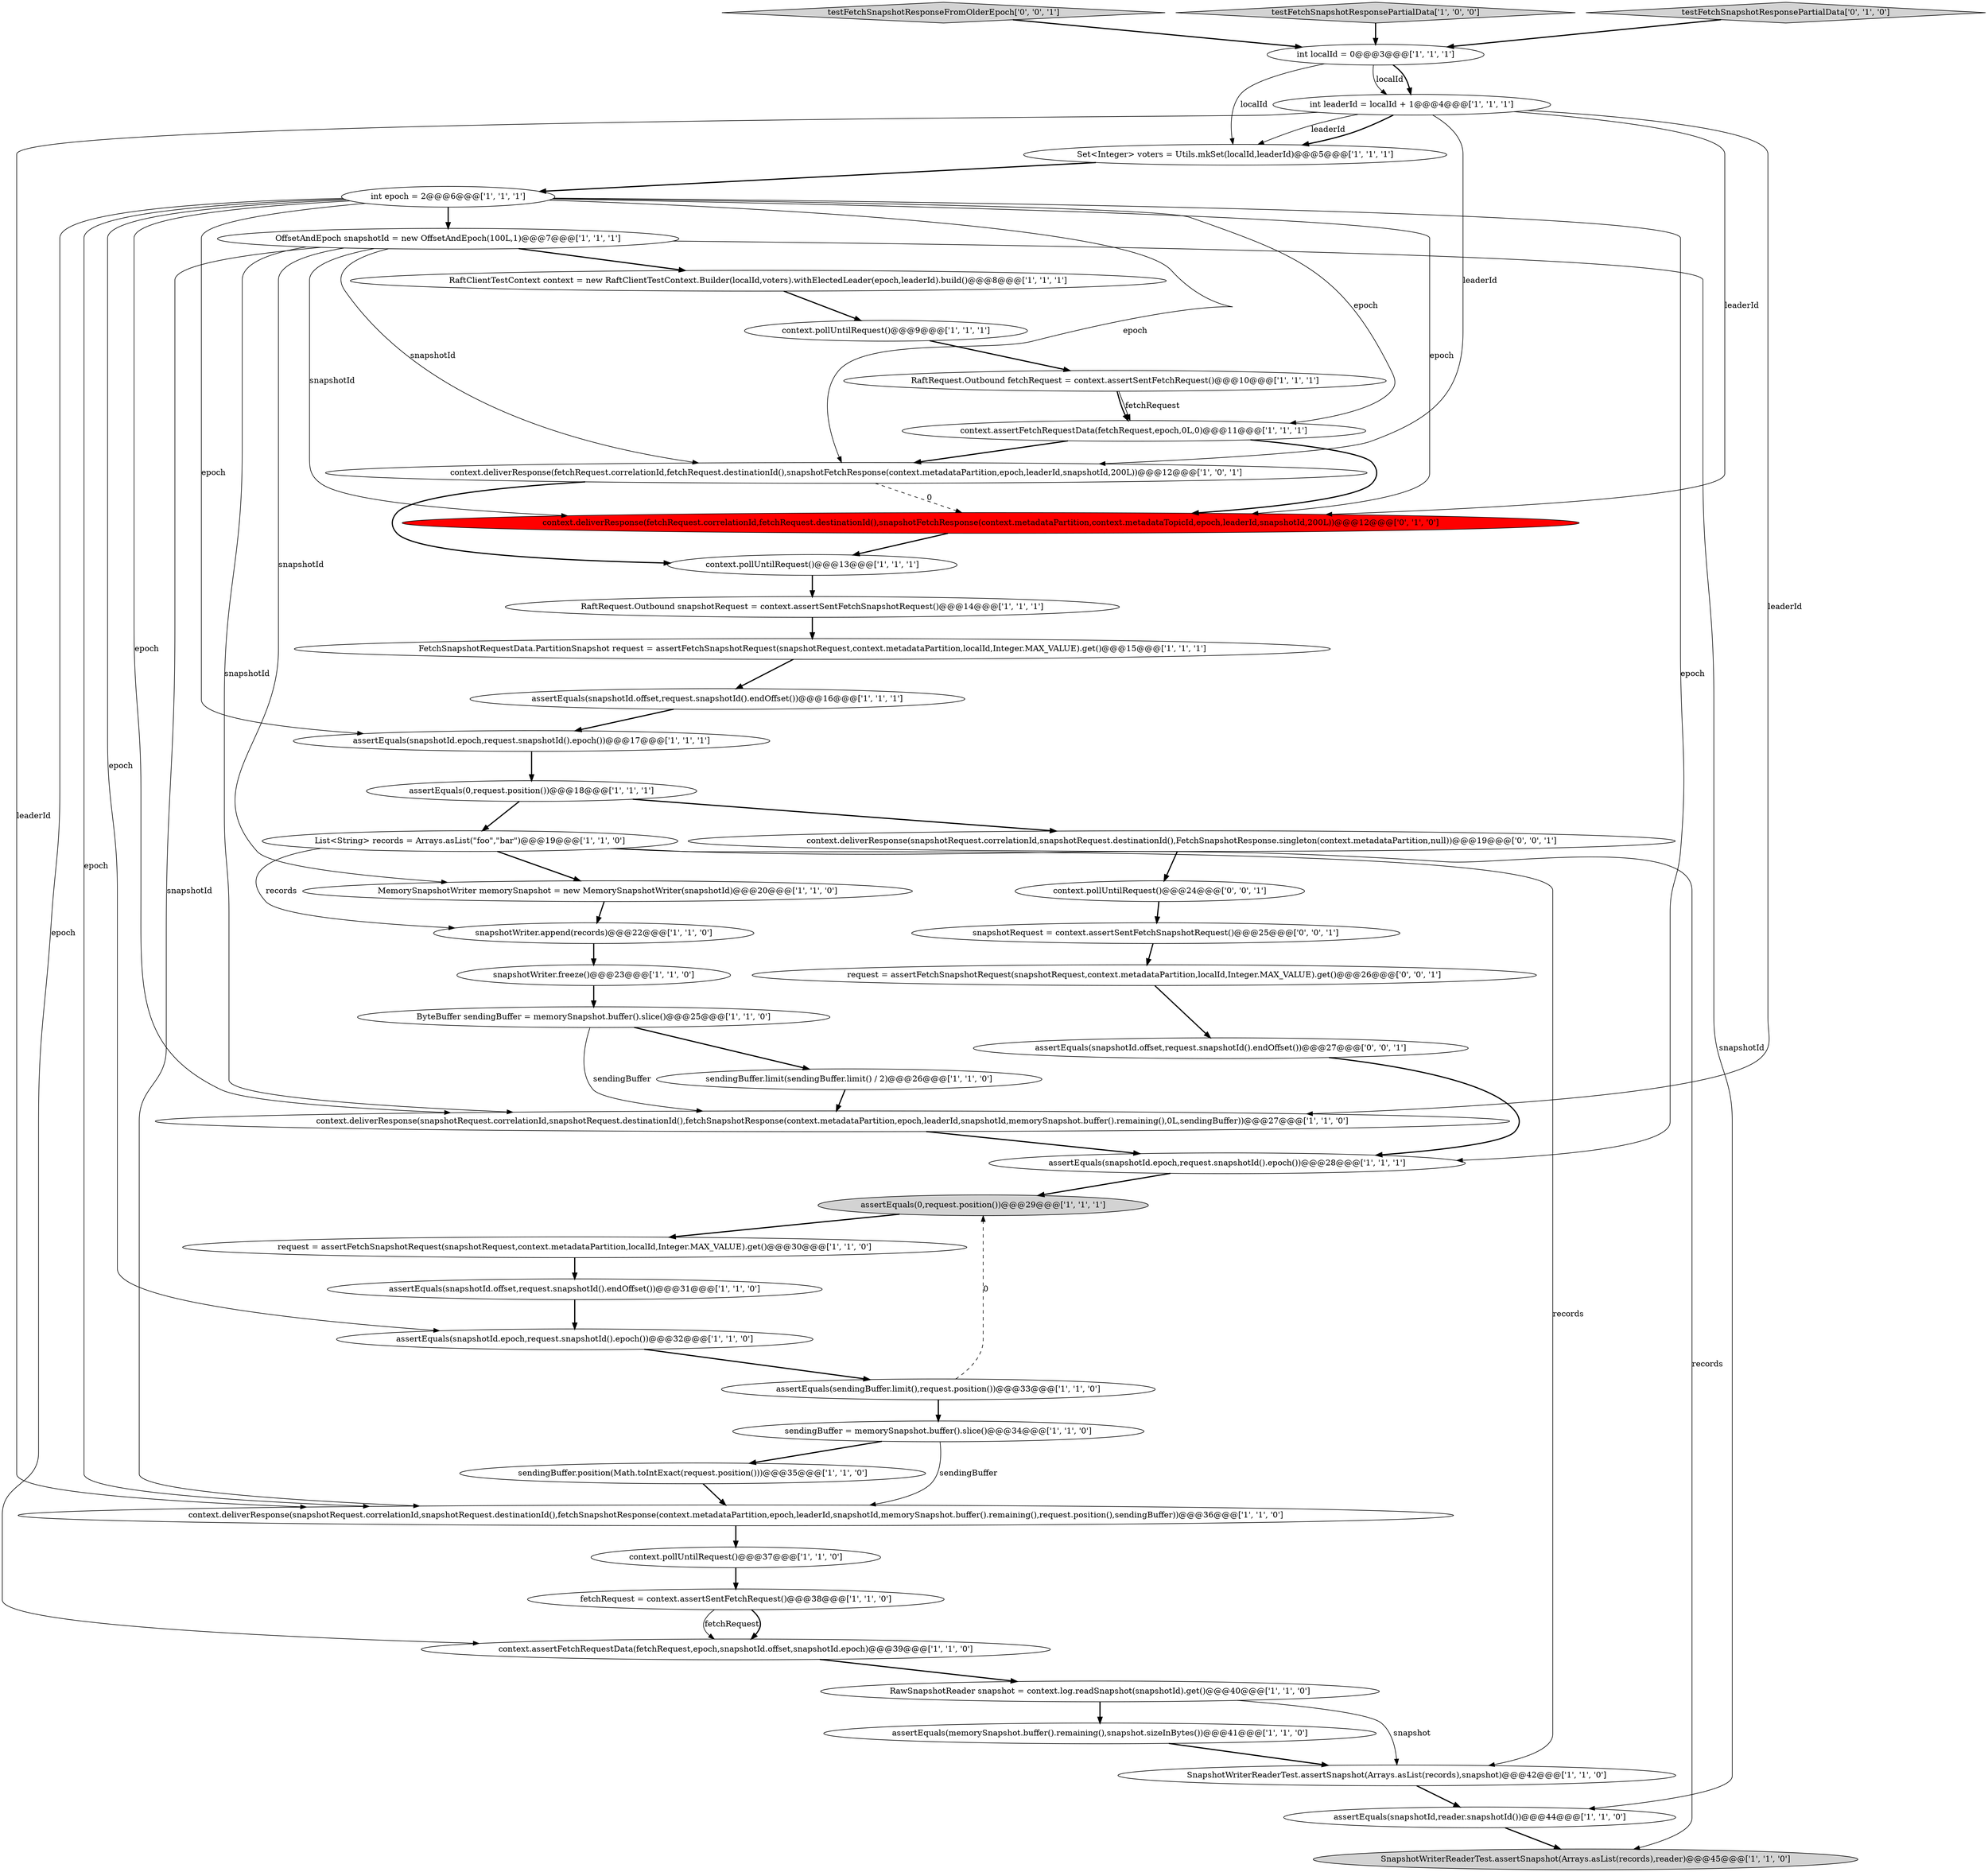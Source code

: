 digraph {
1 [style = filled, label = "FetchSnapshotRequestData.PartitionSnapshot request = assertFetchSnapshotRequest(snapshotRequest,context.metadataPartition,localId,Integer.MAX_VALUE).get()@@@15@@@['1', '1', '1']", fillcolor = white, shape = ellipse image = "AAA0AAABBB1BBB"];
32 [style = filled, label = "int leaderId = localId + 1@@@4@@@['1', '1', '1']", fillcolor = white, shape = ellipse image = "AAA0AAABBB1BBB"];
13 [style = filled, label = "RaftRequest.Outbound fetchRequest = context.assertSentFetchRequest()@@@10@@@['1', '1', '1']", fillcolor = white, shape = ellipse image = "AAA0AAABBB1BBB"];
48 [style = filled, label = "testFetchSnapshotResponseFromOlderEpoch['0', '0', '1']", fillcolor = lightgray, shape = diamond image = "AAA0AAABBB3BBB"];
2 [style = filled, label = "sendingBuffer.limit(sendingBuffer.limit() / 2)@@@26@@@['1', '1', '0']", fillcolor = white, shape = ellipse image = "AAA0AAABBB1BBB"];
26 [style = filled, label = "ByteBuffer sendingBuffer = memorySnapshot.buffer().slice()@@@25@@@['1', '1', '0']", fillcolor = white, shape = ellipse image = "AAA0AAABBB1BBB"];
12 [style = filled, label = "MemorySnapshotWriter memorySnapshot = new MemorySnapshotWriter(snapshotId)@@@20@@@['1', '1', '0']", fillcolor = white, shape = ellipse image = "AAA0AAABBB1BBB"];
20 [style = filled, label = "context.deliverResponse(snapshotRequest.correlationId,snapshotRequest.destinationId(),fetchSnapshotResponse(context.metadataPartition,epoch,leaderId,snapshotId,memorySnapshot.buffer().remaining(),0L,sendingBuffer))@@@27@@@['1', '1', '0']", fillcolor = white, shape = ellipse image = "AAA0AAABBB1BBB"];
29 [style = filled, label = "RaftClientTestContext context = new RaftClientTestContext.Builder(localId,voters).withElectedLeader(epoch,leaderId).build()@@@8@@@['1', '1', '1']", fillcolor = white, shape = ellipse image = "AAA0AAABBB1BBB"];
31 [style = filled, label = "RaftRequest.Outbound snapshotRequest = context.assertSentFetchSnapshotRequest()@@@14@@@['1', '1', '1']", fillcolor = white, shape = ellipse image = "AAA0AAABBB1BBB"];
3 [style = filled, label = "assertEquals(snapshotId.epoch,request.snapshotId().epoch())@@@28@@@['1', '1', '1']", fillcolor = white, shape = ellipse image = "AAA0AAABBB1BBB"];
38 [style = filled, label = "assertEquals(snapshotId.epoch,request.snapshotId().epoch())@@@32@@@['1', '1', '0']", fillcolor = white, shape = ellipse image = "AAA0AAABBB1BBB"];
0 [style = filled, label = "request = assertFetchSnapshotRequest(snapshotRequest,context.metadataPartition,localId,Integer.MAX_VALUE).get()@@@30@@@['1', '1', '0']", fillcolor = white, shape = ellipse image = "AAA0AAABBB1BBB"];
15 [style = filled, label = "context.pollUntilRequest()@@@13@@@['1', '1', '1']", fillcolor = white, shape = ellipse image = "AAA0AAABBB1BBB"];
40 [style = filled, label = "SnapshotWriterReaderTest.assertSnapshot(Arrays.asList(records),snapshot)@@@42@@@['1', '1', '0']", fillcolor = white, shape = ellipse image = "AAA0AAABBB1BBB"];
44 [style = filled, label = "context.pollUntilRequest()@@@24@@@['0', '0', '1']", fillcolor = white, shape = ellipse image = "AAA0AAABBB3BBB"];
21 [style = filled, label = "assertEquals(snapshotId.offset,request.snapshotId().endOffset())@@@16@@@['1', '1', '1']", fillcolor = white, shape = ellipse image = "AAA0AAABBB1BBB"];
41 [style = filled, label = "context.deliverResponse(fetchRequest.correlationId,fetchRequest.destinationId(),snapshotFetchResponse(context.metadataPartition,context.metadataTopicId,epoch,leaderId,snapshotId,200L))@@@12@@@['0', '1', '0']", fillcolor = red, shape = ellipse image = "AAA1AAABBB2BBB"];
4 [style = filled, label = "assertEquals(snapshotId.offset,request.snapshotId().endOffset())@@@31@@@['1', '1', '0']", fillcolor = white, shape = ellipse image = "AAA0AAABBB1BBB"];
19 [style = filled, label = "int localId = 0@@@3@@@['1', '1', '1']", fillcolor = white, shape = ellipse image = "AAA0AAABBB1BBB"];
25 [style = filled, label = "RawSnapshotReader snapshot = context.log.readSnapshot(snapshotId).get()@@@40@@@['1', '1', '0']", fillcolor = white, shape = ellipse image = "AAA0AAABBB1BBB"];
24 [style = filled, label = "context.deliverResponse(fetchRequest.correlationId,fetchRequest.destinationId(),snapshotFetchResponse(context.metadataPartition,epoch,leaderId,snapshotId,200L))@@@12@@@['1', '0', '1']", fillcolor = white, shape = ellipse image = "AAA0AAABBB1BBB"];
47 [style = filled, label = "assertEquals(snapshotId.offset,request.snapshotId().endOffset())@@@27@@@['0', '0', '1']", fillcolor = white, shape = ellipse image = "AAA0AAABBB3BBB"];
34 [style = filled, label = "sendingBuffer = memorySnapshot.buffer().slice()@@@34@@@['1', '1', '0']", fillcolor = white, shape = ellipse image = "AAA0AAABBB1BBB"];
5 [style = filled, label = "sendingBuffer.position(Math.toIntExact(request.position()))@@@35@@@['1', '1', '0']", fillcolor = white, shape = ellipse image = "AAA0AAABBB1BBB"];
9 [style = filled, label = "assertEquals(snapshotId,reader.snapshotId())@@@44@@@['1', '1', '0']", fillcolor = white, shape = ellipse image = "AAA0AAABBB1BBB"];
10 [style = filled, label = "List<String> records = Arrays.asList(\"foo\",\"bar\")@@@19@@@['1', '1', '0']", fillcolor = white, shape = ellipse image = "AAA0AAABBB1BBB"];
7 [style = filled, label = "snapshotWriter.freeze()@@@23@@@['1', '1', '0']", fillcolor = white, shape = ellipse image = "AAA0AAABBB1BBB"];
39 [style = filled, label = "assertEquals(sendingBuffer.limit(),request.position())@@@33@@@['1', '1', '0']", fillcolor = white, shape = ellipse image = "AAA0AAABBB1BBB"];
16 [style = filled, label = "testFetchSnapshotResponsePartialData['1', '0', '0']", fillcolor = lightgray, shape = diamond image = "AAA0AAABBB1BBB"];
17 [style = filled, label = "snapshotWriter.append(records)@@@22@@@['1', '1', '0']", fillcolor = white, shape = ellipse image = "AAA0AAABBB1BBB"];
33 [style = filled, label = "assertEquals(snapshotId.epoch,request.snapshotId().epoch())@@@17@@@['1', '1', '1']", fillcolor = white, shape = ellipse image = "AAA0AAABBB1BBB"];
43 [style = filled, label = "context.deliverResponse(snapshotRequest.correlationId,snapshotRequest.destinationId(),FetchSnapshotResponse.singleton(context.metadataPartition,null))@@@19@@@['0', '0', '1']", fillcolor = white, shape = ellipse image = "AAA0AAABBB3BBB"];
14 [style = filled, label = "assertEquals(0,request.position())@@@29@@@['1', '1', '1']", fillcolor = lightgray, shape = ellipse image = "AAA0AAABBB1BBB"];
8 [style = filled, label = "context.pollUntilRequest()@@@37@@@['1', '1', '0']", fillcolor = white, shape = ellipse image = "AAA0AAABBB1BBB"];
28 [style = filled, label = "context.assertFetchRequestData(fetchRequest,epoch,snapshotId.offset,snapshotId.epoch)@@@39@@@['1', '1', '0']", fillcolor = white, shape = ellipse image = "AAA0AAABBB1BBB"];
18 [style = filled, label = "context.deliverResponse(snapshotRequest.correlationId,snapshotRequest.destinationId(),fetchSnapshotResponse(context.metadataPartition,epoch,leaderId,snapshotId,memorySnapshot.buffer().remaining(),request.position(),sendingBuffer))@@@36@@@['1', '1', '0']", fillcolor = white, shape = ellipse image = "AAA0AAABBB1BBB"];
30 [style = filled, label = "context.pollUntilRequest()@@@9@@@['1', '1', '1']", fillcolor = white, shape = ellipse image = "AAA0AAABBB1BBB"];
6 [style = filled, label = "OffsetAndEpoch snapshotId = new OffsetAndEpoch(100L,1)@@@7@@@['1', '1', '1']", fillcolor = white, shape = ellipse image = "AAA0AAABBB1BBB"];
37 [style = filled, label = "fetchRequest = context.assertSentFetchRequest()@@@38@@@['1', '1', '0']", fillcolor = white, shape = ellipse image = "AAA0AAABBB1BBB"];
35 [style = filled, label = "SnapshotWriterReaderTest.assertSnapshot(Arrays.asList(records),reader)@@@45@@@['1', '1', '0']", fillcolor = lightgray, shape = ellipse image = "AAA0AAABBB1BBB"];
27 [style = filled, label = "assertEquals(memorySnapshot.buffer().remaining(),snapshot.sizeInBytes())@@@41@@@['1', '1', '0']", fillcolor = white, shape = ellipse image = "AAA0AAABBB1BBB"];
23 [style = filled, label = "Set<Integer> voters = Utils.mkSet(localId,leaderId)@@@5@@@['1', '1', '1']", fillcolor = white, shape = ellipse image = "AAA0AAABBB1BBB"];
45 [style = filled, label = "snapshotRequest = context.assertSentFetchSnapshotRequest()@@@25@@@['0', '0', '1']", fillcolor = white, shape = ellipse image = "AAA0AAABBB3BBB"];
46 [style = filled, label = "request = assertFetchSnapshotRequest(snapshotRequest,context.metadataPartition,localId,Integer.MAX_VALUE).get()@@@26@@@['0', '0', '1']", fillcolor = white, shape = ellipse image = "AAA0AAABBB3BBB"];
42 [style = filled, label = "testFetchSnapshotResponsePartialData['0', '1', '0']", fillcolor = lightgray, shape = diamond image = "AAA0AAABBB2BBB"];
22 [style = filled, label = "assertEquals(0,request.position())@@@18@@@['1', '1', '1']", fillcolor = white, shape = ellipse image = "AAA0AAABBB1BBB"];
36 [style = filled, label = "context.assertFetchRequestData(fetchRequest,epoch,0L,0)@@@11@@@['1', '1', '1']", fillcolor = white, shape = ellipse image = "AAA0AAABBB1BBB"];
11 [style = filled, label = "int epoch = 2@@@6@@@['1', '1', '1']", fillcolor = white, shape = ellipse image = "AAA0AAABBB1BBB"];
37->28 [style = solid, label="fetchRequest"];
2->20 [style = bold, label=""];
24->41 [style = dashed, label="0"];
13->36 [style = solid, label="fetchRequest"];
32->23 [style = bold, label=""];
30->13 [style = bold, label=""];
4->38 [style = bold, label=""];
37->28 [style = bold, label=""];
36->41 [style = bold, label=""];
41->15 [style = bold, label=""];
10->35 [style = solid, label="records"];
11->41 [style = solid, label="epoch"];
6->12 [style = solid, label="snapshotId"];
29->30 [style = bold, label=""];
32->24 [style = solid, label="leaderId"];
11->36 [style = solid, label="epoch"];
24->15 [style = bold, label=""];
32->23 [style = solid, label="leaderId"];
39->34 [style = bold, label=""];
21->33 [style = bold, label=""];
11->6 [style = bold, label=""];
3->14 [style = bold, label=""];
12->17 [style = bold, label=""];
34->5 [style = bold, label=""];
22->43 [style = bold, label=""];
32->18 [style = solid, label="leaderId"];
11->38 [style = solid, label="epoch"];
47->3 [style = bold, label=""];
40->9 [style = bold, label=""];
20->3 [style = bold, label=""];
31->1 [style = bold, label=""];
5->18 [style = bold, label=""];
16->19 [style = bold, label=""];
46->47 [style = bold, label=""];
26->20 [style = solid, label="sendingBuffer"];
38->39 [style = bold, label=""];
9->35 [style = bold, label=""];
6->9 [style = solid, label="snapshotId"];
6->29 [style = bold, label=""];
6->41 [style = solid, label="snapshotId"];
6->20 [style = solid, label="snapshotId"];
11->3 [style = solid, label="epoch"];
7->26 [style = bold, label=""];
17->7 [style = bold, label=""];
34->18 [style = solid, label="sendingBuffer"];
25->27 [style = bold, label=""];
26->2 [style = bold, label=""];
19->32 [style = solid, label="localId"];
11->33 [style = solid, label="epoch"];
19->32 [style = bold, label=""];
36->24 [style = bold, label=""];
14->0 [style = bold, label=""];
11->18 [style = solid, label="epoch"];
15->31 [style = bold, label=""];
10->12 [style = bold, label=""];
1->21 [style = bold, label=""];
0->4 [style = bold, label=""];
6->24 [style = solid, label="snapshotId"];
13->36 [style = bold, label=""];
10->17 [style = solid, label="records"];
11->28 [style = solid, label="epoch"];
32->20 [style = solid, label="leaderId"];
22->10 [style = bold, label=""];
10->40 [style = solid, label="records"];
48->19 [style = bold, label=""];
28->25 [style = bold, label=""];
39->14 [style = dashed, label="0"];
27->40 [style = bold, label=""];
18->8 [style = bold, label=""];
8->37 [style = bold, label=""];
45->46 [style = bold, label=""];
23->11 [style = bold, label=""];
44->45 [style = bold, label=""];
43->44 [style = bold, label=""];
19->23 [style = solid, label="localId"];
6->18 [style = solid, label="snapshotId"];
11->24 [style = solid, label="epoch"];
25->40 [style = solid, label="snapshot"];
33->22 [style = bold, label=""];
32->41 [style = solid, label="leaderId"];
42->19 [style = bold, label=""];
11->20 [style = solid, label="epoch"];
}
